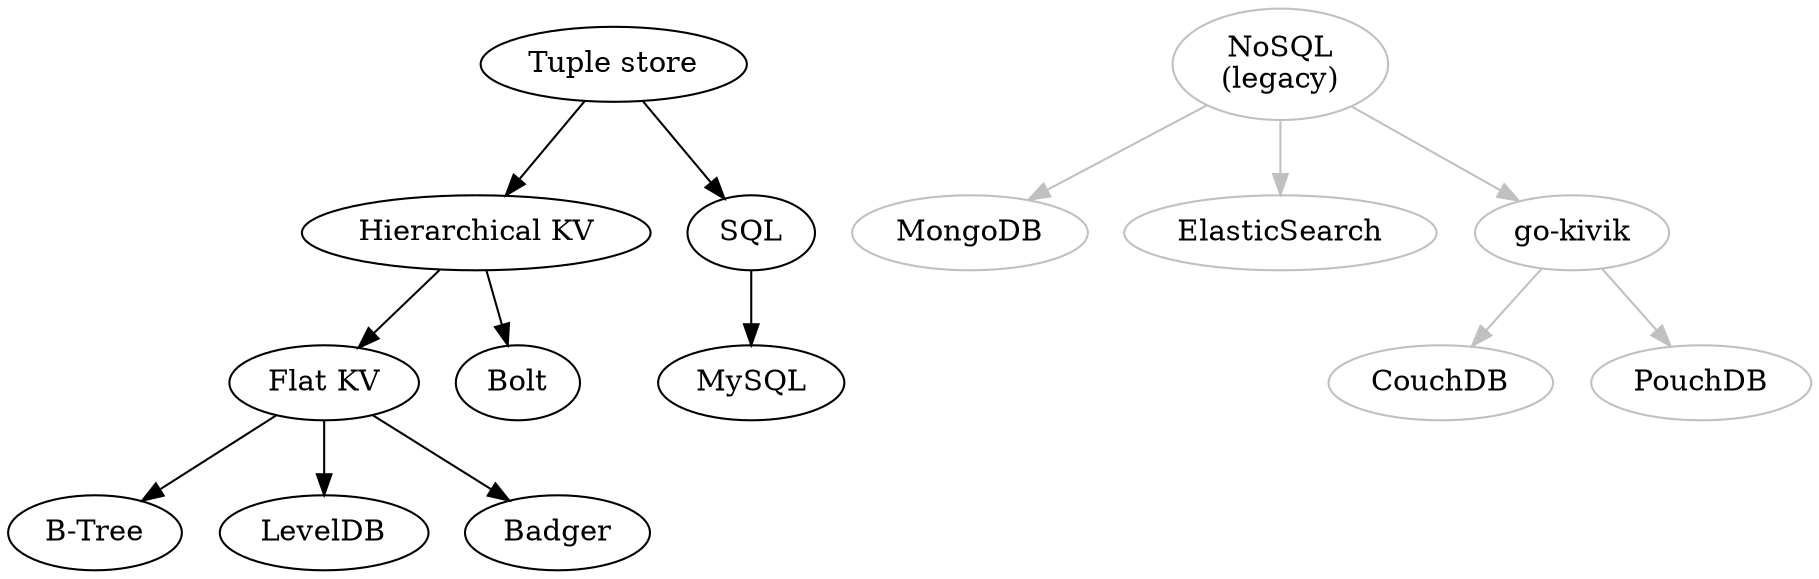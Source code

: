 digraph DBs {
    flat_kv [label="Flat KV" URL="./docs/kv-flat.md"]
    btree [label="B-Tree"]
    flat_kv -> btree
    leveldb [label="LevelDB"]
    flat_kv -> leveldb
    badger [label="Badger"]
    flat_kv -> badger

    hie_kv [label="Hierarchical KV" URL="./docs/kv-hierarchical.md"]
    hie_kv -> flat_kv
    bolt [label="Bolt"]
    hie_kv -> bolt

    sql_tuple [label="SQL" URL="./docs/sql-tuple.md"]
    mysql [label="MySQL"]
    sql_tuple -> mysql
    # postgres [label="PostgreSQL"]
    # sql_tuple -> postgres

    strict_tuple [label="Tuple store" URL="./docs/tuple-strict.md"]
    strict_tuple -> hie_kv
    strict_tuple -> sql_tuple

    legacy_nosql [label="NoSQL\n(legacy)", color=grey]
    legacy_mongo [label="MongoDB", color=grey]
    legacy_nosql -> legacy_mongo [color=grey]
    legacy_elastic [label="ElasticSearch", color=grey]
    legacy_nosql -> legacy_elastic [color=grey]
    legacy_ouch [label="go-kivik", color=grey]
    legacy_nosql -> legacy_ouch [color=grey]
    legacy_couch [label="CouchDB", color=grey]
    legacy_ouch -> legacy_couch [color=grey]
    legacy_pouch [label="PouchDB", color=grey]
    legacy_ouch -> legacy_pouch [color=grey]
}